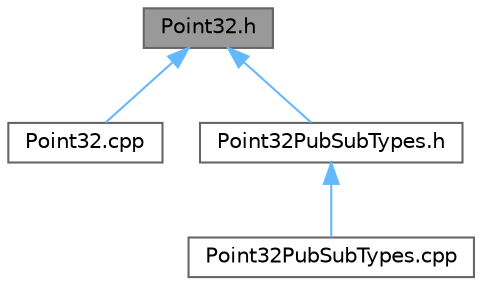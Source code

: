 digraph "Point32.h"
{
 // INTERACTIVE_SVG=YES
 // LATEX_PDF_SIZE
  bgcolor="transparent";
  edge [fontname=Helvetica,fontsize=10,labelfontname=Helvetica,labelfontsize=10];
  node [fontname=Helvetica,fontsize=10,shape=box,height=0.2,width=0.4];
  Node1 [id="Node000001",label="Point32.h",height=0.2,width=0.4,color="gray40", fillcolor="grey60", style="filled", fontcolor="black",tooltip=" "];
  Node1 -> Node2 [id="edge1_Node000001_Node000002",dir="back",color="steelblue1",style="solid",tooltip=" "];
  Node2 [id="Node000002",label="Point32.cpp",height=0.2,width=0.4,color="grey40", fillcolor="white", style="filled",URL="$d5/df4/Point32_8cpp.html",tooltip=" "];
  Node1 -> Node3 [id="edge2_Node000001_Node000003",dir="back",color="steelblue1",style="solid",tooltip=" "];
  Node3 [id="Node000003",label="Point32PubSubTypes.h",height=0.2,width=0.4,color="grey40", fillcolor="white", style="filled",URL="$d0/ded/Point32PubSubTypes_8h.html",tooltip=" "];
  Node3 -> Node4 [id="edge3_Node000003_Node000004",dir="back",color="steelblue1",style="solid",tooltip=" "];
  Node4 [id="Node000004",label="Point32PubSubTypes.cpp",height=0.2,width=0.4,color="grey40", fillcolor="white", style="filled",URL="$d1/dea/Point32PubSubTypes_8cpp.html",tooltip=" "];
}
